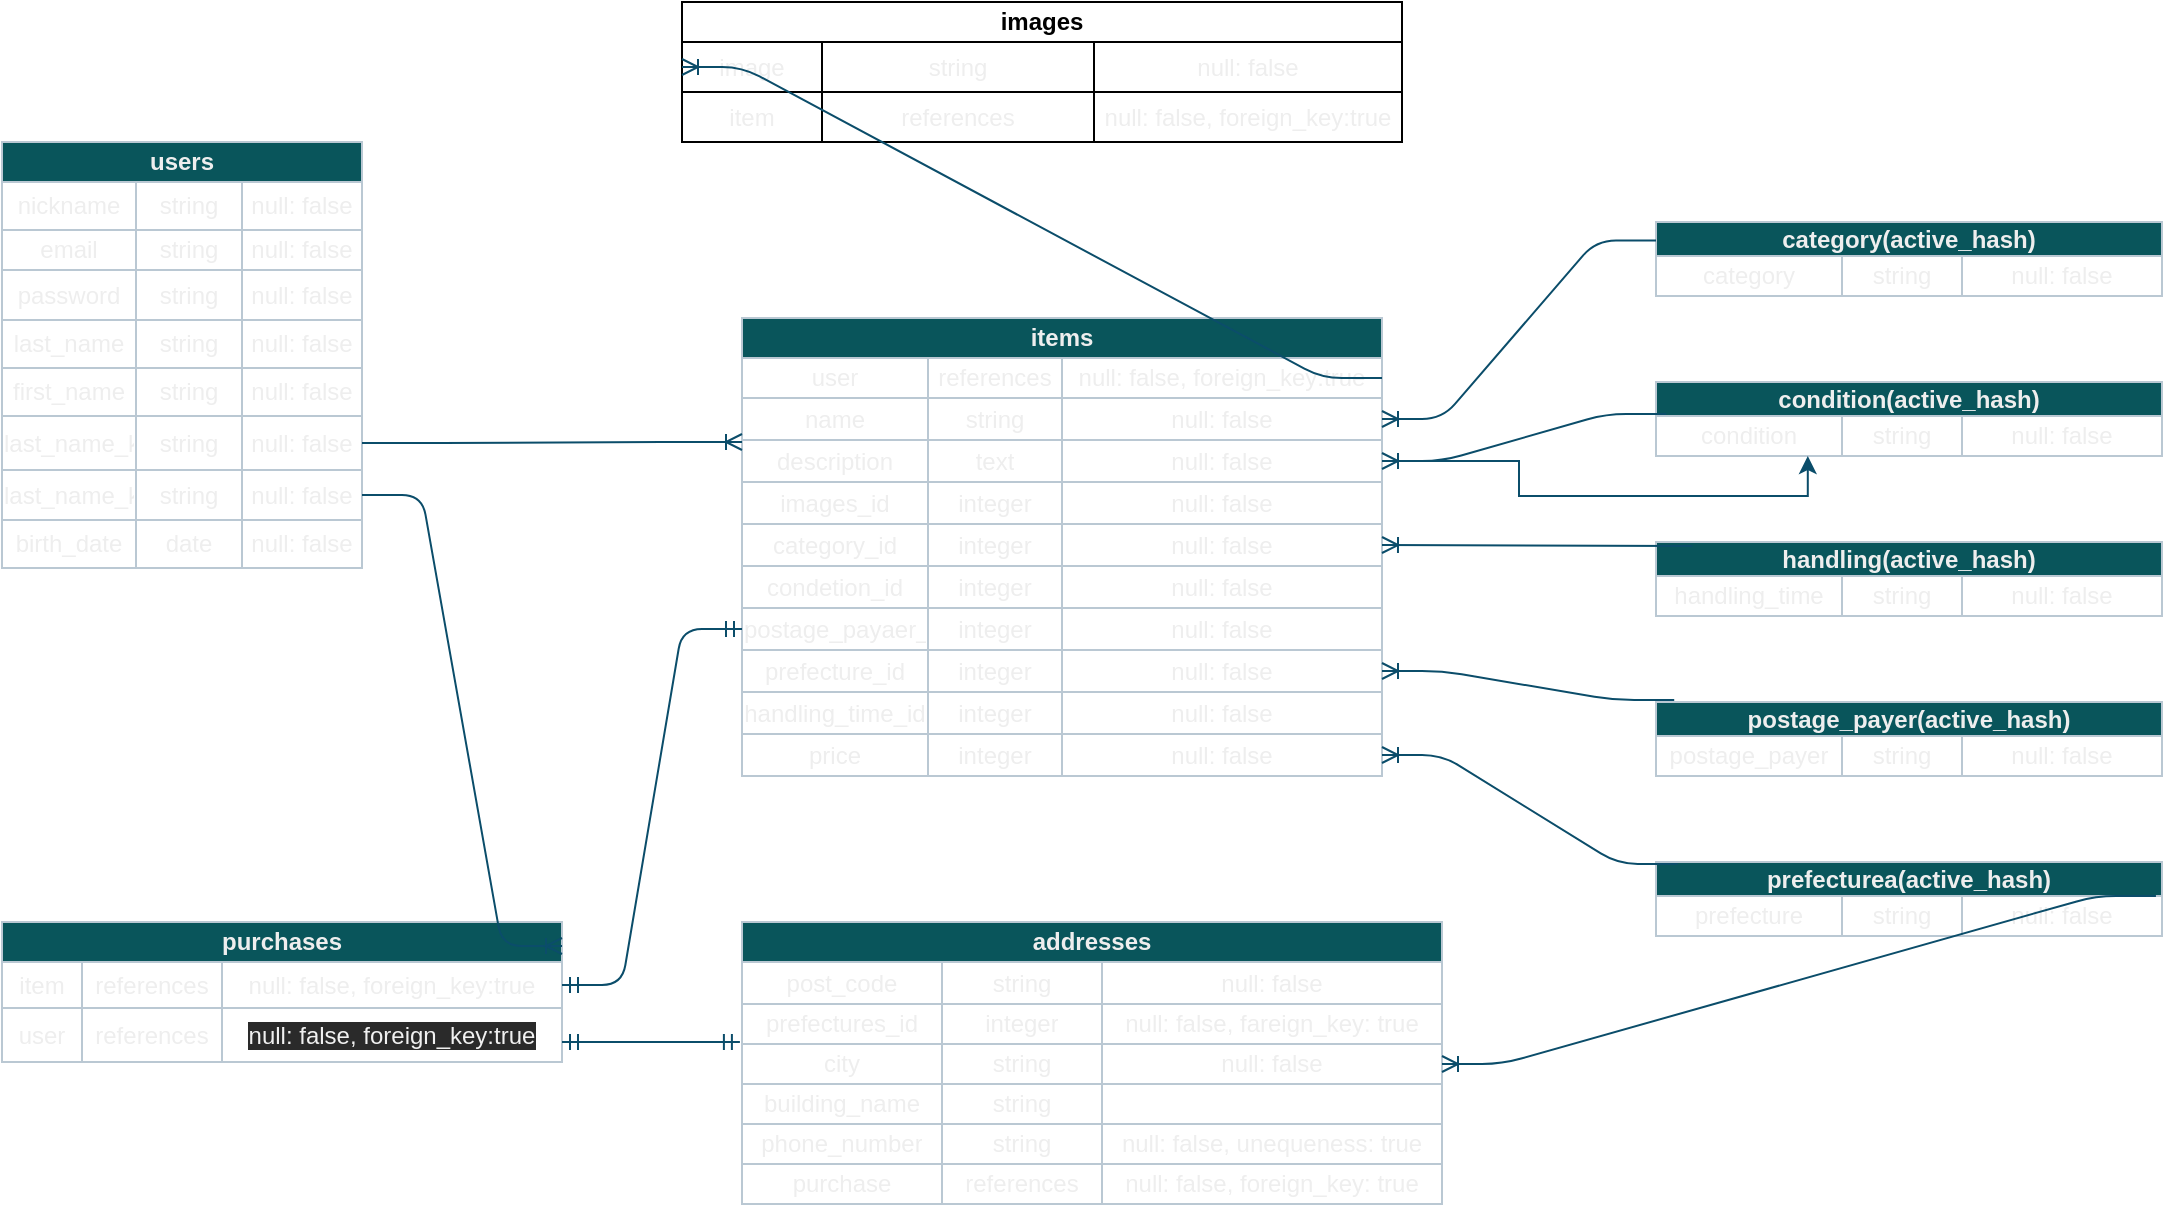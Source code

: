 <mxfile version="13.6.5">
    <diagram id="46Qnx28XmqXc3DVn3YDe" name="ページ1">
        <mxGraphModel dx="928" dy="569" grid="1" gridSize="10" guides="1" tooltips="1" connect="1" arrows="1" fold="1" page="1" pageScale="1" pageWidth="827" pageHeight="1169" math="0" shadow="0">
            <root>
                <mxCell id="JK7r8xnHbl_iMnV8F5A_-0"/>
                <mxCell id="JK7r8xnHbl_iMnV8F5A_-1" parent="JK7r8xnHbl_iMnV8F5A_-0"/>
                <mxCell id="F3nL14kHaISFlawpNE93-125" value="purchases" style="shape=table;html=1;whiteSpace=wrap;startSize=20;container=1;collapsible=0;childLayout=tableLayout;fontStyle=1;align=center;fillColor=#09555B;strokeColor=#BAC8D3;fontColor=#EEEEEE;" vertex="1" parent="JK7r8xnHbl_iMnV8F5A_-1">
                    <mxGeometry y="470" width="280" height="70" as="geometry"/>
                </mxCell>
                <mxCell id="F3nL14kHaISFlawpNE93-126" value="" style="shape=partialRectangle;html=1;whiteSpace=wrap;collapsible=0;dropTarget=0;pointerEvents=0;fillColor=none;top=0;left=0;bottom=0;right=0;points=[[0,0.5],[1,0.5]];portConstraint=eastwest;strokeColor=#BAC8D3;fontColor=#EEEEEE;" vertex="1" parent="F3nL14kHaISFlawpNE93-125">
                    <mxGeometry y="20" width="280" height="23" as="geometry"/>
                </mxCell>
                <mxCell id="F3nL14kHaISFlawpNE93-127" value="item" style="shape=partialRectangle;html=1;whiteSpace=wrap;connectable=0;fillColor=none;top=0;left=0;bottom=0;right=0;overflow=hidden;strokeColor=#BAC8D3;fontColor=#EEEEEE;" vertex="1" parent="F3nL14kHaISFlawpNE93-126">
                    <mxGeometry width="40" height="23" as="geometry"/>
                </mxCell>
                <mxCell id="F3nL14kHaISFlawpNE93-128" value="references" style="shape=partialRectangle;html=1;whiteSpace=wrap;connectable=0;fillColor=none;top=0;left=0;bottom=0;right=0;overflow=hidden;strokeColor=#BAC8D3;fontColor=#EEEEEE;" vertex="1" parent="F3nL14kHaISFlawpNE93-126">
                    <mxGeometry x="40" width="70" height="23" as="geometry"/>
                </mxCell>
                <mxCell id="F3nL14kHaISFlawpNE93-129" value="null: false, foreign_key:true" style="shape=partialRectangle;html=1;whiteSpace=wrap;connectable=0;fillColor=none;top=0;left=0;bottom=0;right=0;overflow=hidden;strokeColor=#BAC8D3;fontColor=#EEEEEE;" vertex="1" parent="F3nL14kHaISFlawpNE93-126">
                    <mxGeometry x="110" width="170" height="23" as="geometry"/>
                </mxCell>
                <mxCell id="F3nL14kHaISFlawpNE93-130" value="" style="shape=partialRectangle;html=1;whiteSpace=wrap;collapsible=0;dropTarget=0;pointerEvents=0;fillColor=none;top=0;left=0;bottom=0;right=0;points=[[0,0.5],[1,0.5]];portConstraint=eastwest;strokeColor=#BAC8D3;fontColor=#EEEEEE;" vertex="1" parent="F3nL14kHaISFlawpNE93-125">
                    <mxGeometry y="43" width="280" height="27" as="geometry"/>
                </mxCell>
                <mxCell id="F3nL14kHaISFlawpNE93-131" value="user" style="shape=partialRectangle;html=1;whiteSpace=wrap;connectable=0;fillColor=none;top=0;left=0;bottom=0;right=0;overflow=hidden;strokeColor=#BAC8D3;fontColor=#EEEEEE;" vertex="1" parent="F3nL14kHaISFlawpNE93-130">
                    <mxGeometry width="40" height="27" as="geometry"/>
                </mxCell>
                <mxCell id="F3nL14kHaISFlawpNE93-132" value="references" style="shape=partialRectangle;html=1;whiteSpace=wrap;connectable=0;fillColor=none;top=0;left=0;bottom=0;right=0;overflow=hidden;strokeColor=#BAC8D3;fontColor=#EEEEEE;" vertex="1" parent="F3nL14kHaISFlawpNE93-130">
                    <mxGeometry x="40" width="70" height="27" as="geometry"/>
                </mxCell>
                <mxCell id="F3nL14kHaISFlawpNE93-133" value="&lt;meta charset=&quot;utf-8&quot;&gt;&lt;span style=&quot;color: rgb(240, 240, 240); font-family: helvetica; font-size: 12px; font-style: normal; font-weight: 400; letter-spacing: normal; text-align: center; text-indent: 0px; text-transform: none; word-spacing: 0px; background-color: rgb(42, 42, 42); display: inline; float: none;&quot;&gt;null: false, foreign_key:true&lt;/span&gt;" style="shape=partialRectangle;html=1;whiteSpace=wrap;connectable=0;fillColor=none;top=0;left=0;bottom=0;right=0;overflow=hidden;strokeColor=#BAC8D3;fontColor=#EEEEEE;" vertex="1" parent="F3nL14kHaISFlawpNE93-130">
                    <mxGeometry x="110" width="170" height="27" as="geometry"/>
                </mxCell>
                <object label="users" id="F3nL14kHaISFlawpNE93-5">
                    <mxCell style="shape=table;html=1;whiteSpace=wrap;startSize=20;container=1;collapsible=0;childLayout=tableLayout;fontStyle=1;align=center;fillColor=#09555B;strokeColor=#BAC8D3;fontColor=#EEEEEE;" vertex="1" parent="JK7r8xnHbl_iMnV8F5A_-1">
                        <mxGeometry y="80" width="180" height="213" as="geometry"/>
                    </mxCell>
                </object>
                <mxCell id="F3nL14kHaISFlawpNE93-44" value="" style="shape=partialRectangle;html=1;whiteSpace=wrap;collapsible=0;dropTarget=0;pointerEvents=0;fillColor=none;top=0;left=0;bottom=0;right=0;points=[[0,0.5],[1,0.5]];portConstraint=eastwest;strokeColor=#BAC8D3;fontColor=#EEEEEE;" vertex="1" parent="F3nL14kHaISFlawpNE93-5">
                    <mxGeometry y="20" width="180" height="24" as="geometry"/>
                </mxCell>
                <mxCell id="F3nL14kHaISFlawpNE93-45" value="nickname" style="shape=partialRectangle;html=1;whiteSpace=wrap;connectable=0;fillColor=none;top=0;left=0;bottom=0;right=0;overflow=hidden;strokeColor=#BAC8D3;fontColor=#EEEEEE;" vertex="1" parent="F3nL14kHaISFlawpNE93-44">
                    <mxGeometry width="67" height="24" as="geometry"/>
                </mxCell>
                <mxCell id="F3nL14kHaISFlawpNE93-46" value="string" style="shape=partialRectangle;html=1;whiteSpace=wrap;connectable=0;fillColor=none;top=0;left=0;bottom=0;right=0;overflow=hidden;strokeColor=#BAC8D3;fontColor=#EEEEEE;" vertex="1" parent="F3nL14kHaISFlawpNE93-44">
                    <mxGeometry x="67" width="53" height="24" as="geometry"/>
                </mxCell>
                <mxCell id="F3nL14kHaISFlawpNE93-47" value="null: false" style="shape=partialRectangle;html=1;whiteSpace=wrap;connectable=0;fillColor=none;top=0;left=0;bottom=0;right=0;overflow=hidden;strokeColor=#BAC8D3;fontColor=#EEEEEE;" vertex="1" parent="F3nL14kHaISFlawpNE93-44">
                    <mxGeometry x="120" width="60" height="24" as="geometry"/>
                </mxCell>
                <mxCell id="F3nL14kHaISFlawpNE93-48" value="" style="shape=partialRectangle;html=1;whiteSpace=wrap;collapsible=0;dropTarget=0;pointerEvents=0;fillColor=none;top=0;left=0;bottom=0;right=0;points=[[0,0.5],[1,0.5]];portConstraint=eastwest;strokeColor=#BAC8D3;fontColor=#EEEEEE;" vertex="1" parent="F3nL14kHaISFlawpNE93-5">
                    <mxGeometry y="44" width="180" height="20" as="geometry"/>
                </mxCell>
                <mxCell id="F3nL14kHaISFlawpNE93-49" value="email" style="shape=partialRectangle;html=1;whiteSpace=wrap;connectable=0;fillColor=none;top=0;left=0;bottom=0;right=0;overflow=hidden;strokeColor=#BAC8D3;fontColor=#EEEEEE;" vertex="1" parent="F3nL14kHaISFlawpNE93-48">
                    <mxGeometry width="67" height="20" as="geometry"/>
                </mxCell>
                <mxCell id="F3nL14kHaISFlawpNE93-50" value="&lt;span&gt;string&lt;/span&gt;" style="shape=partialRectangle;html=1;whiteSpace=wrap;connectable=0;fillColor=none;top=0;left=0;bottom=0;right=0;overflow=hidden;strokeColor=#BAC8D3;fontColor=#EEEEEE;" vertex="1" parent="F3nL14kHaISFlawpNE93-48">
                    <mxGeometry x="67" width="53" height="20" as="geometry"/>
                </mxCell>
                <mxCell id="F3nL14kHaISFlawpNE93-51" value="&lt;span&gt;null: false&lt;/span&gt;" style="shape=partialRectangle;html=1;whiteSpace=wrap;connectable=0;fillColor=none;top=0;left=0;bottom=0;right=0;overflow=hidden;strokeColor=#BAC8D3;fontColor=#EEEEEE;" vertex="1" parent="F3nL14kHaISFlawpNE93-48">
                    <mxGeometry x="120" width="60" height="20" as="geometry"/>
                </mxCell>
                <mxCell id="F3nL14kHaISFlawpNE93-6" value="" style="shape=partialRectangle;html=1;whiteSpace=wrap;collapsible=0;dropTarget=0;pointerEvents=0;fillColor=none;top=0;left=0;bottom=0;right=0;points=[[0,0.5],[1,0.5]];portConstraint=eastwest;strokeColor=#BAC8D3;fontColor=#EEEEEE;" vertex="1" parent="F3nL14kHaISFlawpNE93-5">
                    <mxGeometry y="64" width="180" height="25" as="geometry"/>
                </mxCell>
                <mxCell id="F3nL14kHaISFlawpNE93-7" value="password" style="shape=partialRectangle;html=1;whiteSpace=wrap;connectable=0;fillColor=none;top=0;left=0;bottom=0;right=0;overflow=hidden;strokeColor=#BAC8D3;fontColor=#EEEEEE;" vertex="1" parent="F3nL14kHaISFlawpNE93-6">
                    <mxGeometry width="67" height="25" as="geometry"/>
                </mxCell>
                <mxCell id="F3nL14kHaISFlawpNE93-8" value="&lt;span&gt;string&lt;/span&gt;" style="shape=partialRectangle;html=1;whiteSpace=wrap;connectable=0;fillColor=none;top=0;left=0;bottom=0;right=0;overflow=hidden;strokeColor=#BAC8D3;fontColor=#EEEEEE;" vertex="1" parent="F3nL14kHaISFlawpNE93-6">
                    <mxGeometry x="67" width="53" height="25" as="geometry"/>
                </mxCell>
                <mxCell id="F3nL14kHaISFlawpNE93-9" value="&lt;span&gt;null: false&lt;/span&gt;" style="shape=partialRectangle;html=1;whiteSpace=wrap;connectable=0;fillColor=none;top=0;left=0;bottom=0;right=0;overflow=hidden;strokeColor=#BAC8D3;fontColor=#EEEEEE;" vertex="1" parent="F3nL14kHaISFlawpNE93-6">
                    <mxGeometry x="120" width="60" height="25" as="geometry"/>
                </mxCell>
                <mxCell id="F3nL14kHaISFlawpNE93-10" value="" style="shape=partialRectangle;html=1;whiteSpace=wrap;collapsible=0;dropTarget=0;pointerEvents=0;fillColor=none;top=0;left=0;bottom=0;right=0;points=[[0,0.5],[1,0.5]];portConstraint=eastwest;strokeColor=#BAC8D3;fontColor=#EEEEEE;" vertex="1" parent="F3nL14kHaISFlawpNE93-5">
                    <mxGeometry y="89" width="180" height="24" as="geometry"/>
                </mxCell>
                <mxCell id="F3nL14kHaISFlawpNE93-11" value="last_name" style="shape=partialRectangle;html=1;whiteSpace=wrap;connectable=0;fillColor=none;top=0;left=0;bottom=0;right=0;overflow=hidden;strokeColor=#BAC8D3;fontColor=#EEEEEE;" vertex="1" parent="F3nL14kHaISFlawpNE93-10">
                    <mxGeometry width="67" height="24" as="geometry"/>
                </mxCell>
                <mxCell id="F3nL14kHaISFlawpNE93-12" value="&lt;span&gt;string&lt;/span&gt;" style="shape=partialRectangle;html=1;whiteSpace=wrap;connectable=0;fillColor=none;top=0;left=0;bottom=0;right=0;overflow=hidden;strokeColor=#BAC8D3;fontColor=#EEEEEE;" vertex="1" parent="F3nL14kHaISFlawpNE93-10">
                    <mxGeometry x="67" width="53" height="24" as="geometry"/>
                </mxCell>
                <mxCell id="F3nL14kHaISFlawpNE93-13" value="&lt;span&gt;null: false&lt;/span&gt;" style="shape=partialRectangle;html=1;whiteSpace=wrap;connectable=0;fillColor=none;top=0;left=0;bottom=0;right=0;overflow=hidden;strokeColor=#BAC8D3;fontColor=#EEEEEE;" vertex="1" parent="F3nL14kHaISFlawpNE93-10">
                    <mxGeometry x="120" width="60" height="24" as="geometry"/>
                </mxCell>
                <mxCell id="F3nL14kHaISFlawpNE93-52" value="" style="shape=partialRectangle;html=1;whiteSpace=wrap;collapsible=0;dropTarget=0;pointerEvents=0;fillColor=none;top=0;left=0;bottom=0;right=0;points=[[0,0.5],[1,0.5]];portConstraint=eastwest;strokeColor=#BAC8D3;fontColor=#EEEEEE;" vertex="1" parent="F3nL14kHaISFlawpNE93-5">
                    <mxGeometry y="113" width="180" height="24" as="geometry"/>
                </mxCell>
                <mxCell id="F3nL14kHaISFlawpNE93-53" value="first_name" style="shape=partialRectangle;html=1;whiteSpace=wrap;connectable=0;fillColor=none;top=0;left=0;bottom=0;right=0;overflow=hidden;strokeColor=#BAC8D3;fontColor=#EEEEEE;" vertex="1" parent="F3nL14kHaISFlawpNE93-52">
                    <mxGeometry width="67" height="24" as="geometry"/>
                </mxCell>
                <mxCell id="F3nL14kHaISFlawpNE93-54" value="&lt;span&gt;string&lt;/span&gt;" style="shape=partialRectangle;html=1;whiteSpace=wrap;connectable=0;fillColor=none;top=0;left=0;bottom=0;right=0;overflow=hidden;strokeColor=#BAC8D3;fontColor=#EEEEEE;" vertex="1" parent="F3nL14kHaISFlawpNE93-52">
                    <mxGeometry x="67" width="53" height="24" as="geometry"/>
                </mxCell>
                <mxCell id="F3nL14kHaISFlawpNE93-55" value="&lt;span&gt;null: false&lt;/span&gt;" style="shape=partialRectangle;html=1;whiteSpace=wrap;connectable=0;fillColor=none;top=0;left=0;bottom=0;right=0;overflow=hidden;strokeColor=#BAC8D3;fontColor=#EEEEEE;" vertex="1" parent="F3nL14kHaISFlawpNE93-52">
                    <mxGeometry x="120" width="60" height="24" as="geometry"/>
                </mxCell>
                <mxCell id="F3nL14kHaISFlawpNE93-60" value="" style="shape=partialRectangle;html=1;whiteSpace=wrap;collapsible=0;dropTarget=0;pointerEvents=0;fillColor=none;top=0;left=0;bottom=0;right=0;points=[[0,0.5],[1,0.5]];portConstraint=eastwest;strokeColor=#BAC8D3;fontColor=#EEEEEE;" vertex="1" parent="F3nL14kHaISFlawpNE93-5">
                    <mxGeometry y="137" width="180" height="27" as="geometry"/>
                </mxCell>
                <mxCell id="F3nL14kHaISFlawpNE93-61" value="last_name_kana" style="shape=partialRectangle;html=1;whiteSpace=wrap;connectable=0;fillColor=none;top=0;left=0;bottom=0;right=0;overflow=hidden;strokeColor=#BAC8D3;fontColor=#EEEEEE;" vertex="1" parent="F3nL14kHaISFlawpNE93-60">
                    <mxGeometry width="67" height="27" as="geometry"/>
                </mxCell>
                <mxCell id="F3nL14kHaISFlawpNE93-62" value="&lt;span&gt;string&lt;/span&gt;" style="shape=partialRectangle;html=1;whiteSpace=wrap;connectable=0;fillColor=none;top=0;left=0;bottom=0;right=0;overflow=hidden;strokeColor=#BAC8D3;fontColor=#EEEEEE;" vertex="1" parent="F3nL14kHaISFlawpNE93-60">
                    <mxGeometry x="67" width="53" height="27" as="geometry"/>
                </mxCell>
                <mxCell id="F3nL14kHaISFlawpNE93-63" value="&lt;span&gt;null: false&lt;/span&gt;" style="shape=partialRectangle;html=1;whiteSpace=wrap;connectable=0;fillColor=none;top=0;left=0;bottom=0;right=0;overflow=hidden;strokeColor=#BAC8D3;fontColor=#EEEEEE;" vertex="1" parent="F3nL14kHaISFlawpNE93-60">
                    <mxGeometry x="120" width="60" height="27" as="geometry"/>
                </mxCell>
                <mxCell id="F3nL14kHaISFlawpNE93-56" value="" style="shape=partialRectangle;html=1;whiteSpace=wrap;collapsible=0;dropTarget=0;pointerEvents=0;fillColor=none;top=0;left=0;bottom=0;right=0;points=[[0,0.5],[1,0.5]];portConstraint=eastwest;strokeColor=#BAC8D3;fontColor=#EEEEEE;" vertex="1" parent="F3nL14kHaISFlawpNE93-5">
                    <mxGeometry y="164" width="180" height="25" as="geometry"/>
                </mxCell>
                <mxCell id="F3nL14kHaISFlawpNE93-57" value="last_name_kana" style="shape=partialRectangle;html=1;whiteSpace=wrap;connectable=0;fillColor=none;top=0;left=0;bottom=0;right=0;overflow=hidden;strokeColor=#BAC8D3;fontColor=#EEEEEE;" vertex="1" parent="F3nL14kHaISFlawpNE93-56">
                    <mxGeometry width="67" height="25" as="geometry"/>
                </mxCell>
                <mxCell id="F3nL14kHaISFlawpNE93-58" value="&lt;span&gt;string&lt;/span&gt;" style="shape=partialRectangle;html=1;whiteSpace=wrap;connectable=0;fillColor=none;top=0;left=0;bottom=0;right=0;overflow=hidden;strokeColor=#BAC8D3;fontColor=#EEEEEE;" vertex="1" parent="F3nL14kHaISFlawpNE93-56">
                    <mxGeometry x="67" width="53" height="25" as="geometry"/>
                </mxCell>
                <mxCell id="F3nL14kHaISFlawpNE93-59" value="&lt;span&gt;null: false&lt;/span&gt;" style="shape=partialRectangle;html=1;whiteSpace=wrap;connectable=0;fillColor=none;top=0;left=0;bottom=0;right=0;overflow=hidden;strokeColor=#BAC8D3;fontColor=#EEEEEE;" vertex="1" parent="F3nL14kHaISFlawpNE93-56">
                    <mxGeometry x="120" width="60" height="25" as="geometry"/>
                </mxCell>
                <mxCell id="F3nL14kHaISFlawpNE93-14" value="" style="shape=partialRectangle;html=1;whiteSpace=wrap;collapsible=0;dropTarget=0;pointerEvents=0;fillColor=none;top=0;left=0;bottom=0;right=0;points=[[0,0.5],[1,0.5]];portConstraint=eastwest;strokeColor=#BAC8D3;fontColor=#EEEEEE;" vertex="1" parent="F3nL14kHaISFlawpNE93-5">
                    <mxGeometry y="189" width="180" height="24" as="geometry"/>
                </mxCell>
                <mxCell id="F3nL14kHaISFlawpNE93-15" value="birth_date" style="shape=partialRectangle;html=1;whiteSpace=wrap;connectable=0;fillColor=none;top=0;left=0;bottom=0;right=0;overflow=hidden;strokeColor=#BAC8D3;fontColor=#EEEEEE;" vertex="1" parent="F3nL14kHaISFlawpNE93-14">
                    <mxGeometry width="67" height="24" as="geometry"/>
                </mxCell>
                <mxCell id="F3nL14kHaISFlawpNE93-16" value="date" style="shape=partialRectangle;html=1;whiteSpace=wrap;connectable=0;fillColor=none;top=0;left=0;bottom=0;right=0;overflow=hidden;strokeColor=#BAC8D3;fontColor=#EEEEEE;" vertex="1" parent="F3nL14kHaISFlawpNE93-14">
                    <mxGeometry x="67" width="53" height="24" as="geometry"/>
                </mxCell>
                <mxCell id="F3nL14kHaISFlawpNE93-17" value="&lt;span&gt;null: false&lt;/span&gt;" style="shape=partialRectangle;html=1;whiteSpace=wrap;connectable=0;fillColor=none;top=0;left=0;bottom=0;right=0;overflow=hidden;strokeColor=#BAC8D3;fontColor=#EEEEEE;" vertex="1" parent="F3nL14kHaISFlawpNE93-14">
                    <mxGeometry x="120" width="60" height="24" as="geometry"/>
                </mxCell>
                <mxCell id="F3nL14kHaISFlawpNE93-177" value="category(active_hash)" style="shape=table;html=1;whiteSpace=wrap;startSize=17;container=1;collapsible=0;childLayout=tableLayout;fontStyle=1;align=center;fillColor=#09555B;strokeColor=#BAC8D3;fontColor=#EEEEEE;" vertex="1" parent="JK7r8xnHbl_iMnV8F5A_-1">
                    <mxGeometry x="827" y="120" width="253" height="37" as="geometry"/>
                </mxCell>
                <mxCell id="F3nL14kHaISFlawpNE93-178" value="" style="shape=partialRectangle;html=1;whiteSpace=wrap;collapsible=0;dropTarget=0;pointerEvents=0;fillColor=none;top=0;left=0;bottom=0;right=0;points=[[0,0.5],[1,0.5]];portConstraint=eastwest;strokeColor=#BAC8D3;fontColor=#EEEEEE;" vertex="1" parent="F3nL14kHaISFlawpNE93-177">
                    <mxGeometry y="17" width="253" height="20" as="geometry"/>
                </mxCell>
                <mxCell id="F3nL14kHaISFlawpNE93-179" value="category" style="shape=partialRectangle;html=1;whiteSpace=wrap;connectable=0;fillColor=none;top=0;left=0;bottom=0;right=0;overflow=hidden;strokeColor=#BAC8D3;fontColor=#EEEEEE;" vertex="1" parent="F3nL14kHaISFlawpNE93-178">
                    <mxGeometry width="93" height="20" as="geometry"/>
                </mxCell>
                <mxCell id="F3nL14kHaISFlawpNE93-180" value="string" style="shape=partialRectangle;html=1;whiteSpace=wrap;connectable=0;fillColor=none;top=0;left=0;bottom=0;right=0;overflow=hidden;strokeColor=#BAC8D3;fontColor=#EEEEEE;" vertex="1" parent="F3nL14kHaISFlawpNE93-178">
                    <mxGeometry x="93" width="60" height="20" as="geometry"/>
                </mxCell>
                <mxCell id="F3nL14kHaISFlawpNE93-181" value="null: false" style="shape=partialRectangle;html=1;whiteSpace=wrap;connectable=0;fillColor=none;top=0;left=0;bottom=0;right=0;overflow=hidden;strokeColor=#BAC8D3;fontColor=#EEEEEE;" vertex="1" parent="F3nL14kHaISFlawpNE93-178">
                    <mxGeometry x="153" width="100" height="20" as="geometry"/>
                </mxCell>
                <mxCell id="F3nL14kHaISFlawpNE93-108" value="images" style="shape=table;html=1;whiteSpace=wrap;startSize=20;container=1;collapsible=0;childLayout=tableLayout;fontStyle=1;align=center;" vertex="1" parent="JK7r8xnHbl_iMnV8F5A_-1">
                    <mxGeometry x="340" y="10" width="360" height="70" as="geometry"/>
                </mxCell>
                <mxCell id="F3nL14kHaISFlawpNE93-109" value="" style="shape=partialRectangle;html=1;whiteSpace=wrap;collapsible=0;dropTarget=0;pointerEvents=0;fillColor=none;top=0;left=0;bottom=0;right=0;points=[[0,0.5],[1,0.5]];portConstraint=eastwest;strokeColor=#BAC8D3;fontColor=#EEEEEE;" vertex="1" parent="F3nL14kHaISFlawpNE93-108">
                    <mxGeometry y="20" width="360" height="25" as="geometry"/>
                </mxCell>
                <mxCell id="F3nL14kHaISFlawpNE93-110" value="image" style="shape=partialRectangle;html=1;whiteSpace=wrap;connectable=0;fillColor=none;top=0;left=0;bottom=0;right=0;overflow=hidden;strokeColor=#BAC8D3;fontColor=#EEEEEE;" vertex="1" parent="F3nL14kHaISFlawpNE93-109">
                    <mxGeometry width="70" height="25" as="geometry"/>
                </mxCell>
                <mxCell id="F3nL14kHaISFlawpNE93-111" value="string" style="shape=partialRectangle;html=1;whiteSpace=wrap;connectable=0;fillColor=none;top=0;left=0;bottom=0;right=0;overflow=hidden;strokeColor=#BAC8D3;fontColor=#EEEEEE;" vertex="1" parent="F3nL14kHaISFlawpNE93-109">
                    <mxGeometry x="70" width="136" height="25" as="geometry"/>
                </mxCell>
                <mxCell id="F3nL14kHaISFlawpNE93-112" value="null: false" style="shape=partialRectangle;html=1;whiteSpace=wrap;connectable=0;fillColor=none;top=0;left=0;bottom=0;right=0;overflow=hidden;strokeColor=#BAC8D3;fontColor=#EEEEEE;" vertex="1" parent="F3nL14kHaISFlawpNE93-109">
                    <mxGeometry x="206" width="154" height="25" as="geometry"/>
                </mxCell>
                <mxCell id="F3nL14kHaISFlawpNE93-113" value="" style="shape=partialRectangle;html=1;whiteSpace=wrap;collapsible=0;dropTarget=0;pointerEvents=0;fillColor=none;top=0;left=0;bottom=0;right=0;points=[[0,0.5],[1,0.5]];portConstraint=eastwest;strokeColor=#BAC8D3;fontColor=#EEEEEE;" vertex="1" parent="F3nL14kHaISFlawpNE93-108">
                    <mxGeometry y="45" width="360" height="25" as="geometry"/>
                </mxCell>
                <mxCell id="F3nL14kHaISFlawpNE93-114" value="item" style="shape=partialRectangle;html=1;whiteSpace=wrap;connectable=0;fillColor=none;top=0;left=0;bottom=0;right=0;overflow=hidden;strokeColor=#BAC8D3;fontColor=#EEEEEE;" vertex="1" parent="F3nL14kHaISFlawpNE93-113">
                    <mxGeometry width="70" height="25" as="geometry"/>
                </mxCell>
                <mxCell id="F3nL14kHaISFlawpNE93-115" value="references" style="shape=partialRectangle;html=1;whiteSpace=wrap;connectable=0;fillColor=none;top=0;left=0;bottom=0;right=0;overflow=hidden;strokeColor=#BAC8D3;fontColor=#EEEEEE;" vertex="1" parent="F3nL14kHaISFlawpNE93-113">
                    <mxGeometry x="70" width="136" height="25" as="geometry"/>
                </mxCell>
                <mxCell id="F3nL14kHaISFlawpNE93-116" value="&lt;span&gt;null: false, foreign_key:true&lt;/span&gt;" style="shape=partialRectangle;html=1;whiteSpace=wrap;connectable=0;fillColor=none;top=0;left=0;bottom=0;right=0;overflow=hidden;strokeColor=#BAC8D3;fontColor=#EEEEEE;" vertex="1" parent="F3nL14kHaISFlawpNE93-113">
                    <mxGeometry x="206" width="154" height="25" as="geometry"/>
                </mxCell>
                <mxCell id="F3nL14kHaISFlawpNE93-138" value="addresses" style="shape=table;html=1;whiteSpace=wrap;startSize=20;container=1;collapsible=0;childLayout=tableLayout;fontStyle=1;align=center;fillColor=#09555B;strokeColor=#BAC8D3;fontColor=#EEEEEE;" vertex="1" parent="JK7r8xnHbl_iMnV8F5A_-1">
                    <mxGeometry x="370" y="470" width="350" height="141" as="geometry"/>
                </mxCell>
                <mxCell id="F3nL14kHaISFlawpNE93-139" value="" style="shape=partialRectangle;html=1;whiteSpace=wrap;collapsible=0;dropTarget=0;pointerEvents=0;fillColor=none;top=0;left=0;bottom=0;right=0;points=[[0,0.5],[1,0.5]];portConstraint=eastwest;strokeColor=#BAC8D3;fontColor=#EEEEEE;" vertex="1" parent="F3nL14kHaISFlawpNE93-138">
                    <mxGeometry y="20" width="350" height="21" as="geometry"/>
                </mxCell>
                <mxCell id="F3nL14kHaISFlawpNE93-140" value="post_code" style="shape=partialRectangle;html=1;whiteSpace=wrap;connectable=0;fillColor=none;top=0;left=0;bottom=0;right=0;overflow=hidden;strokeColor=#BAC8D3;fontColor=#EEEEEE;" vertex="1" parent="F3nL14kHaISFlawpNE93-139">
                    <mxGeometry width="100" height="21" as="geometry"/>
                </mxCell>
                <mxCell id="F3nL14kHaISFlawpNE93-141" value="string" style="shape=partialRectangle;html=1;whiteSpace=wrap;connectable=0;fillColor=none;top=0;left=0;bottom=0;right=0;overflow=hidden;strokeColor=#BAC8D3;fontColor=#EEEEEE;" vertex="1" parent="F3nL14kHaISFlawpNE93-139">
                    <mxGeometry x="100" width="80" height="21" as="geometry"/>
                </mxCell>
                <mxCell id="F3nL14kHaISFlawpNE93-142" value="null: false" style="shape=partialRectangle;html=1;whiteSpace=wrap;connectable=0;fillColor=none;top=0;left=0;bottom=0;right=0;overflow=hidden;strokeColor=#BAC8D3;fontColor=#EEEEEE;" vertex="1" parent="F3nL14kHaISFlawpNE93-139">
                    <mxGeometry x="180" width="170" height="21" as="geometry"/>
                </mxCell>
                <mxCell id="F3nL14kHaISFlawpNE93-143" value="" style="shape=partialRectangle;html=1;whiteSpace=wrap;collapsible=0;dropTarget=0;pointerEvents=0;fillColor=none;top=0;left=0;bottom=0;right=0;points=[[0,0.5],[1,0.5]];portConstraint=eastwest;strokeColor=#BAC8D3;fontColor=#EEEEEE;" vertex="1" parent="F3nL14kHaISFlawpNE93-138">
                    <mxGeometry y="41" width="350" height="20" as="geometry"/>
                </mxCell>
                <mxCell id="F3nL14kHaISFlawpNE93-144" value="prefectures_id" style="shape=partialRectangle;html=1;whiteSpace=wrap;connectable=0;fillColor=none;top=0;left=0;bottom=0;right=0;overflow=hidden;strokeColor=#BAC8D3;fontColor=#EEEEEE;" vertex="1" parent="F3nL14kHaISFlawpNE93-143">
                    <mxGeometry width="100" height="20" as="geometry"/>
                </mxCell>
                <mxCell id="F3nL14kHaISFlawpNE93-145" value="integer" style="shape=partialRectangle;html=1;whiteSpace=wrap;connectable=0;fillColor=none;top=0;left=0;bottom=0;right=0;overflow=hidden;strokeColor=#BAC8D3;fontColor=#EEEEEE;" vertex="1" parent="F3nL14kHaISFlawpNE93-143">
                    <mxGeometry x="100" width="80" height="20" as="geometry"/>
                </mxCell>
                <mxCell id="F3nL14kHaISFlawpNE93-146" value="null: false, fareign_key: true" style="shape=partialRectangle;html=1;whiteSpace=wrap;connectable=0;fillColor=none;top=0;left=0;bottom=0;right=0;overflow=hidden;strokeColor=#BAC8D3;fontColor=#EEEEEE;" vertex="1" parent="F3nL14kHaISFlawpNE93-143">
                    <mxGeometry x="180" width="170" height="20" as="geometry"/>
                </mxCell>
                <mxCell id="F3nL14kHaISFlawpNE93-151" value="" style="shape=partialRectangle;html=1;whiteSpace=wrap;collapsible=0;dropTarget=0;pointerEvents=0;fillColor=none;top=0;left=0;bottom=0;right=0;points=[[0,0.5],[1,0.5]];portConstraint=eastwest;strokeColor=#BAC8D3;fontColor=#EEEEEE;" vertex="1" parent="F3nL14kHaISFlawpNE93-138">
                    <mxGeometry y="61" width="350" height="20" as="geometry"/>
                </mxCell>
                <mxCell id="F3nL14kHaISFlawpNE93-152" value="city" style="shape=partialRectangle;html=1;whiteSpace=wrap;connectable=0;fillColor=none;top=0;left=0;bottom=0;right=0;overflow=hidden;strokeColor=#BAC8D3;fontColor=#EEEEEE;" vertex="1" parent="F3nL14kHaISFlawpNE93-151">
                    <mxGeometry width="100" height="20" as="geometry"/>
                </mxCell>
                <mxCell id="F3nL14kHaISFlawpNE93-153" value="string" style="shape=partialRectangle;html=1;whiteSpace=wrap;connectable=0;fillColor=none;top=0;left=0;bottom=0;right=0;overflow=hidden;strokeColor=#BAC8D3;fontColor=#EEEEEE;" vertex="1" parent="F3nL14kHaISFlawpNE93-151">
                    <mxGeometry x="100" width="80" height="20" as="geometry"/>
                </mxCell>
                <mxCell id="F3nL14kHaISFlawpNE93-154" value="null: false" style="shape=partialRectangle;html=1;whiteSpace=wrap;connectable=0;fillColor=none;top=0;left=0;bottom=0;right=0;overflow=hidden;strokeColor=#BAC8D3;fontColor=#EEEEEE;" vertex="1" parent="F3nL14kHaISFlawpNE93-151">
                    <mxGeometry x="180" width="170" height="20" as="geometry"/>
                </mxCell>
                <mxCell id="F3nL14kHaISFlawpNE93-155" value="" style="shape=partialRectangle;html=1;whiteSpace=wrap;collapsible=0;dropTarget=0;pointerEvents=0;fillColor=none;top=0;left=0;bottom=0;right=0;points=[[0,0.5],[1,0.5]];portConstraint=eastwest;strokeColor=#BAC8D3;fontColor=#EEEEEE;" vertex="1" parent="F3nL14kHaISFlawpNE93-138">
                    <mxGeometry y="81" width="350" height="20" as="geometry"/>
                </mxCell>
                <mxCell id="F3nL14kHaISFlawpNE93-156" value="building_name" style="shape=partialRectangle;html=1;whiteSpace=wrap;connectable=0;fillColor=none;top=0;left=0;bottom=0;right=0;overflow=hidden;strokeColor=#BAC8D3;fontColor=#EEEEEE;" vertex="1" parent="F3nL14kHaISFlawpNE93-155">
                    <mxGeometry width="100" height="20" as="geometry"/>
                </mxCell>
                <mxCell id="F3nL14kHaISFlawpNE93-157" value="string" style="shape=partialRectangle;html=1;whiteSpace=wrap;connectable=0;fillColor=none;top=0;left=0;bottom=0;right=0;overflow=hidden;strokeColor=#BAC8D3;fontColor=#EEEEEE;" vertex="1" parent="F3nL14kHaISFlawpNE93-155">
                    <mxGeometry x="100" width="80" height="20" as="geometry"/>
                </mxCell>
                <mxCell id="F3nL14kHaISFlawpNE93-158" value="" style="shape=partialRectangle;html=1;whiteSpace=wrap;connectable=0;fillColor=none;top=0;left=0;bottom=0;right=0;overflow=hidden;strokeColor=#BAC8D3;fontColor=#EEEEEE;" vertex="1" parent="F3nL14kHaISFlawpNE93-155">
                    <mxGeometry x="180" width="170" height="20" as="geometry"/>
                </mxCell>
                <mxCell id="F3nL14kHaISFlawpNE93-159" value="" style="shape=partialRectangle;html=1;whiteSpace=wrap;collapsible=0;dropTarget=0;pointerEvents=0;fillColor=none;top=0;left=0;bottom=0;right=0;points=[[0,0.5],[1,0.5]];portConstraint=eastwest;strokeColor=#BAC8D3;fontColor=#EEEEEE;" vertex="1" parent="F3nL14kHaISFlawpNE93-138">
                    <mxGeometry y="101" width="350" height="20" as="geometry"/>
                </mxCell>
                <mxCell id="F3nL14kHaISFlawpNE93-160" value="phone_number" style="shape=partialRectangle;html=1;whiteSpace=wrap;connectable=0;fillColor=none;top=0;left=0;bottom=0;right=0;overflow=hidden;strokeColor=#BAC8D3;fontColor=#EEEEEE;" vertex="1" parent="F3nL14kHaISFlawpNE93-159">
                    <mxGeometry width="100" height="20" as="geometry"/>
                </mxCell>
                <mxCell id="F3nL14kHaISFlawpNE93-161" value="string" style="shape=partialRectangle;html=1;whiteSpace=wrap;connectable=0;fillColor=none;top=0;left=0;bottom=0;right=0;overflow=hidden;strokeColor=#BAC8D3;fontColor=#EEEEEE;" vertex="1" parent="F3nL14kHaISFlawpNE93-159">
                    <mxGeometry x="100" width="80" height="20" as="geometry"/>
                </mxCell>
                <mxCell id="F3nL14kHaISFlawpNE93-162" value="null: false, unequeness: true" style="shape=partialRectangle;html=1;whiteSpace=wrap;connectable=0;fillColor=none;top=0;left=0;bottom=0;right=0;overflow=hidden;strokeColor=#BAC8D3;fontColor=#EEEEEE;" vertex="1" parent="F3nL14kHaISFlawpNE93-159">
                    <mxGeometry x="180" width="170" height="20" as="geometry"/>
                </mxCell>
                <mxCell id="F3nL14kHaISFlawpNE93-147" value="" style="shape=partialRectangle;html=1;whiteSpace=wrap;collapsible=0;dropTarget=0;pointerEvents=0;fillColor=none;top=0;left=0;bottom=0;right=0;points=[[0,0.5],[1,0.5]];portConstraint=eastwest;strokeColor=#BAC8D3;fontColor=#EEEEEE;" vertex="1" parent="F3nL14kHaISFlawpNE93-138">
                    <mxGeometry y="121" width="350" height="20" as="geometry"/>
                </mxCell>
                <mxCell id="F3nL14kHaISFlawpNE93-148" value="purchase" style="shape=partialRectangle;html=1;whiteSpace=wrap;connectable=0;fillColor=none;top=0;left=0;bottom=0;right=0;overflow=hidden;strokeColor=#BAC8D3;fontColor=#EEEEEE;" vertex="1" parent="F3nL14kHaISFlawpNE93-147">
                    <mxGeometry width="100" height="20" as="geometry"/>
                </mxCell>
                <mxCell id="F3nL14kHaISFlawpNE93-149" value="references" style="shape=partialRectangle;html=1;whiteSpace=wrap;connectable=0;fillColor=none;top=0;left=0;bottom=0;right=0;overflow=hidden;strokeColor=#BAC8D3;fontColor=#EEEEEE;" vertex="1" parent="F3nL14kHaISFlawpNE93-147">
                    <mxGeometry x="100" width="80" height="20" as="geometry"/>
                </mxCell>
                <mxCell id="F3nL14kHaISFlawpNE93-150" value="null: false, foreign_key: true" style="shape=partialRectangle;html=1;whiteSpace=wrap;connectable=0;fillColor=none;top=0;left=0;bottom=0;right=0;overflow=hidden;strokeColor=#BAC8D3;fontColor=#EEEEEE;" vertex="1" parent="F3nL14kHaISFlawpNE93-147">
                    <mxGeometry x="180" width="170" height="20" as="geometry"/>
                </mxCell>
                <mxCell id="F3nL14kHaISFlawpNE93-163" style="edgeStyle=orthogonalEdgeStyle;rounded=0;orthogonalLoop=1;jettySize=auto;html=1;exitX=1;exitY=0.5;exitDx=0;exitDy=0;strokeColor=#0B4D6A;" edge="1" parent="F3nL14kHaISFlawpNE93-138" source="F3nL14kHaISFlawpNE93-151" target="F3nL14kHaISFlawpNE93-151">
                    <mxGeometry relative="1" as="geometry"/>
                </mxCell>
                <mxCell id="F3nL14kHaISFlawpNE93-66" value="items" style="shape=table;html=1;whiteSpace=wrap;startSize=20;container=1;collapsible=0;childLayout=tableLayout;fontStyle=1;align=center;fillColor=#09555B;strokeColor=#BAC8D3;fontColor=#EEEEEE;" vertex="1" parent="JK7r8xnHbl_iMnV8F5A_-1">
                    <mxGeometry x="370" y="168" width="320" height="229" as="geometry"/>
                </mxCell>
                <mxCell id="F3nL14kHaISFlawpNE93-67" value="" style="shape=partialRectangle;html=1;whiteSpace=wrap;collapsible=0;dropTarget=0;pointerEvents=0;fillColor=none;top=0;left=0;bottom=0;right=0;points=[[0,0.5],[1,0.5]];portConstraint=eastwest;strokeColor=#BAC8D3;fontColor=#EEEEEE;" vertex="1" parent="F3nL14kHaISFlawpNE93-66">
                    <mxGeometry y="20" width="320" height="20" as="geometry"/>
                </mxCell>
                <mxCell id="F3nL14kHaISFlawpNE93-68" value="user" style="shape=partialRectangle;html=1;whiteSpace=wrap;connectable=0;fillColor=none;top=0;left=0;bottom=0;right=0;overflow=hidden;strokeColor=#BAC8D3;fontColor=#EEEEEE;" vertex="1" parent="F3nL14kHaISFlawpNE93-67">
                    <mxGeometry width="93" height="20" as="geometry"/>
                </mxCell>
                <mxCell id="F3nL14kHaISFlawpNE93-69" value="references" style="shape=partialRectangle;html=1;whiteSpace=wrap;connectable=0;fillColor=none;top=0;left=0;bottom=0;right=0;overflow=hidden;strokeColor=#BAC8D3;fontColor=#EEEEEE;" vertex="1" parent="F3nL14kHaISFlawpNE93-67">
                    <mxGeometry x="93" width="67" height="20" as="geometry"/>
                </mxCell>
                <mxCell id="F3nL14kHaISFlawpNE93-70" value="null: false, foreign_key:true" style="shape=partialRectangle;html=1;whiteSpace=wrap;connectable=0;fillColor=none;top=0;left=0;bottom=0;right=0;overflow=hidden;strokeColor=#BAC8D3;fontColor=#EEEEEE;" vertex="1" parent="F3nL14kHaISFlawpNE93-67">
                    <mxGeometry x="160" width="160" height="20" as="geometry"/>
                </mxCell>
                <mxCell id="F3nL14kHaISFlawpNE93-71" value="" style="shape=partialRectangle;html=1;whiteSpace=wrap;collapsible=0;dropTarget=0;pointerEvents=0;fillColor=none;top=0;left=0;bottom=0;right=0;points=[[0,0.5],[1,0.5]];portConstraint=eastwest;strokeColor=#BAC8D3;fontColor=#EEEEEE;" vertex="1" parent="F3nL14kHaISFlawpNE93-66">
                    <mxGeometry y="40" width="320" height="21" as="geometry"/>
                </mxCell>
                <mxCell id="F3nL14kHaISFlawpNE93-72" value="name" style="shape=partialRectangle;html=1;whiteSpace=wrap;connectable=0;fillColor=none;top=0;left=0;bottom=0;right=0;overflow=hidden;strokeColor=#BAC8D3;fontColor=#EEEEEE;" vertex="1" parent="F3nL14kHaISFlawpNE93-71">
                    <mxGeometry width="93" height="21" as="geometry"/>
                </mxCell>
                <mxCell id="F3nL14kHaISFlawpNE93-73" value="string" style="shape=partialRectangle;html=1;whiteSpace=wrap;connectable=0;fillColor=none;top=0;left=0;bottom=0;right=0;overflow=hidden;strokeColor=#BAC8D3;fontColor=#EEEEEE;" vertex="1" parent="F3nL14kHaISFlawpNE93-71">
                    <mxGeometry x="93" width="67" height="21" as="geometry"/>
                </mxCell>
                <mxCell id="F3nL14kHaISFlawpNE93-74" value="null: false" style="shape=partialRectangle;html=1;whiteSpace=wrap;connectable=0;fillColor=none;top=0;left=0;bottom=0;right=0;overflow=hidden;strokeColor=#BAC8D3;fontColor=#EEEEEE;" vertex="1" parent="F3nL14kHaISFlawpNE93-71">
                    <mxGeometry x="160" width="160" height="21" as="geometry"/>
                </mxCell>
                <mxCell id="F3nL14kHaISFlawpNE93-79" value="" style="shape=partialRectangle;html=1;whiteSpace=wrap;collapsible=0;dropTarget=0;pointerEvents=0;fillColor=none;top=0;left=0;bottom=0;right=0;points=[[0,0.5],[1,0.5]];portConstraint=eastwest;strokeColor=#BAC8D3;fontColor=#EEEEEE;" vertex="1" parent="F3nL14kHaISFlawpNE93-66">
                    <mxGeometry y="61" width="320" height="21" as="geometry"/>
                </mxCell>
                <mxCell id="F3nL14kHaISFlawpNE93-80" value="description" style="shape=partialRectangle;html=1;whiteSpace=wrap;connectable=0;fillColor=none;top=0;left=0;bottom=0;right=0;overflow=hidden;strokeColor=#BAC8D3;fontColor=#EEEEEE;" vertex="1" parent="F3nL14kHaISFlawpNE93-79">
                    <mxGeometry width="93" height="21" as="geometry"/>
                </mxCell>
                <mxCell id="F3nL14kHaISFlawpNE93-81" value="text" style="shape=partialRectangle;html=1;whiteSpace=wrap;connectable=0;fillColor=none;top=0;left=0;bottom=0;right=0;overflow=hidden;strokeColor=#BAC8D3;fontColor=#EEEEEE;" vertex="1" parent="F3nL14kHaISFlawpNE93-79">
                    <mxGeometry x="93" width="67" height="21" as="geometry"/>
                </mxCell>
                <mxCell id="F3nL14kHaISFlawpNE93-82" value="&lt;span&gt;null: false&lt;/span&gt;" style="shape=partialRectangle;html=1;whiteSpace=wrap;connectable=0;fillColor=none;top=0;left=0;bottom=0;right=0;overflow=hidden;strokeColor=#BAC8D3;fontColor=#EEEEEE;" vertex="1" parent="F3nL14kHaISFlawpNE93-79">
                    <mxGeometry x="160" width="160" height="21" as="geometry"/>
                </mxCell>
                <mxCell id="F3nL14kHaISFlawpNE93-83" value="" style="shape=partialRectangle;html=1;whiteSpace=wrap;collapsible=0;dropTarget=0;pointerEvents=0;fillColor=none;top=0;left=0;bottom=0;right=0;points=[[0,0.5],[1,0.5]];portConstraint=eastwest;strokeColor=#BAC8D3;fontColor=#EEEEEE;" vertex="1" parent="F3nL14kHaISFlawpNE93-66">
                    <mxGeometry y="82" width="320" height="21" as="geometry"/>
                </mxCell>
                <mxCell id="F3nL14kHaISFlawpNE93-84" value="images_id" style="shape=partialRectangle;html=1;whiteSpace=wrap;connectable=0;fillColor=none;top=0;left=0;bottom=0;right=0;overflow=hidden;strokeColor=#BAC8D3;fontColor=#EEEEEE;" vertex="1" parent="F3nL14kHaISFlawpNE93-83">
                    <mxGeometry width="93" height="21" as="geometry"/>
                </mxCell>
                <mxCell id="F3nL14kHaISFlawpNE93-85" value="integer" style="shape=partialRectangle;html=1;whiteSpace=wrap;connectable=0;fillColor=none;top=0;left=0;bottom=0;right=0;overflow=hidden;strokeColor=#BAC8D3;fontColor=#EEEEEE;" vertex="1" parent="F3nL14kHaISFlawpNE93-83">
                    <mxGeometry x="93" width="67" height="21" as="geometry"/>
                </mxCell>
                <mxCell id="F3nL14kHaISFlawpNE93-86" value="&lt;span&gt;null: false&lt;/span&gt;" style="shape=partialRectangle;html=1;whiteSpace=wrap;connectable=0;fillColor=none;top=0;left=0;bottom=0;right=0;overflow=hidden;strokeColor=#BAC8D3;fontColor=#EEEEEE;" vertex="1" parent="F3nL14kHaISFlawpNE93-83">
                    <mxGeometry x="160" width="160" height="21" as="geometry"/>
                </mxCell>
                <mxCell id="F3nL14kHaISFlawpNE93-87" value="" style="shape=partialRectangle;html=1;whiteSpace=wrap;collapsible=0;dropTarget=0;pointerEvents=0;fillColor=none;top=0;left=0;bottom=0;right=0;points=[[0,0.5],[1,0.5]];portConstraint=eastwest;strokeColor=#BAC8D3;fontColor=#EEEEEE;" vertex="1" parent="F3nL14kHaISFlawpNE93-66">
                    <mxGeometry y="103" width="320" height="21" as="geometry"/>
                </mxCell>
                <mxCell id="F3nL14kHaISFlawpNE93-88" value="category_id" style="shape=partialRectangle;html=1;whiteSpace=wrap;connectable=0;fillColor=none;top=0;left=0;bottom=0;right=0;overflow=hidden;strokeColor=#BAC8D3;fontColor=#EEEEEE;" vertex="1" parent="F3nL14kHaISFlawpNE93-87">
                    <mxGeometry width="93" height="21" as="geometry"/>
                </mxCell>
                <mxCell id="F3nL14kHaISFlawpNE93-89" value="&lt;span&gt;integer&lt;/span&gt;" style="shape=partialRectangle;html=1;whiteSpace=wrap;connectable=0;fillColor=none;top=0;left=0;bottom=0;right=0;overflow=hidden;strokeColor=#BAC8D3;fontColor=#EEEEEE;" vertex="1" parent="F3nL14kHaISFlawpNE93-87">
                    <mxGeometry x="93" width="67" height="21" as="geometry"/>
                </mxCell>
                <mxCell id="F3nL14kHaISFlawpNE93-90" value="&lt;span&gt;null: false&lt;/span&gt;" style="shape=partialRectangle;html=1;whiteSpace=wrap;connectable=0;fillColor=none;top=0;left=0;bottom=0;right=0;overflow=hidden;strokeColor=#BAC8D3;fontColor=#EEEEEE;" vertex="1" parent="F3nL14kHaISFlawpNE93-87">
                    <mxGeometry x="160" width="160" height="21" as="geometry"/>
                </mxCell>
                <mxCell id="F3nL14kHaISFlawpNE93-91" value="" style="shape=partialRectangle;html=1;whiteSpace=wrap;collapsible=0;dropTarget=0;pointerEvents=0;fillColor=none;top=0;left=0;bottom=0;right=0;points=[[0,0.5],[1,0.5]];portConstraint=eastwest;strokeColor=#BAC8D3;fontColor=#EEEEEE;" vertex="1" parent="F3nL14kHaISFlawpNE93-66">
                    <mxGeometry y="124" width="320" height="21" as="geometry"/>
                </mxCell>
                <mxCell id="F3nL14kHaISFlawpNE93-92" value="condetion_id" style="shape=partialRectangle;html=1;whiteSpace=wrap;connectable=0;fillColor=none;top=0;left=0;bottom=0;right=0;overflow=hidden;strokeColor=#BAC8D3;fontColor=#EEEEEE;" vertex="1" parent="F3nL14kHaISFlawpNE93-91">
                    <mxGeometry width="93" height="21" as="geometry"/>
                </mxCell>
                <mxCell id="F3nL14kHaISFlawpNE93-93" value="&lt;span&gt;integer&lt;/span&gt;" style="shape=partialRectangle;html=1;whiteSpace=wrap;connectable=0;fillColor=none;top=0;left=0;bottom=0;right=0;overflow=hidden;strokeColor=#BAC8D3;fontColor=#EEEEEE;" vertex="1" parent="F3nL14kHaISFlawpNE93-91">
                    <mxGeometry x="93" width="67" height="21" as="geometry"/>
                </mxCell>
                <mxCell id="F3nL14kHaISFlawpNE93-94" value="&lt;span&gt;null: false&lt;/span&gt;" style="shape=partialRectangle;html=1;whiteSpace=wrap;connectable=0;fillColor=none;top=0;left=0;bottom=0;right=0;overflow=hidden;strokeColor=#BAC8D3;fontColor=#EEEEEE;" vertex="1" parent="F3nL14kHaISFlawpNE93-91">
                    <mxGeometry x="160" width="160" height="21" as="geometry"/>
                </mxCell>
                <mxCell id="F3nL14kHaISFlawpNE93-95" value="" style="shape=partialRectangle;html=1;whiteSpace=wrap;collapsible=0;dropTarget=0;pointerEvents=0;fillColor=none;top=0;left=0;bottom=0;right=0;points=[[0,0.5],[1,0.5]];portConstraint=eastwest;strokeColor=#BAC8D3;fontColor=#EEEEEE;" vertex="1" parent="F3nL14kHaISFlawpNE93-66">
                    <mxGeometry y="145" width="320" height="21" as="geometry"/>
                </mxCell>
                <mxCell id="F3nL14kHaISFlawpNE93-96" value="postage_payaer_" style="shape=partialRectangle;html=1;whiteSpace=wrap;connectable=0;fillColor=none;top=0;left=0;bottom=0;right=0;overflow=hidden;strokeColor=#BAC8D3;fontColor=#EEEEEE;" vertex="1" parent="F3nL14kHaISFlawpNE93-95">
                    <mxGeometry width="93" height="21" as="geometry"/>
                </mxCell>
                <mxCell id="F3nL14kHaISFlawpNE93-97" value="&lt;span&gt;integer&lt;/span&gt;" style="shape=partialRectangle;html=1;whiteSpace=wrap;connectable=0;fillColor=none;top=0;left=0;bottom=0;right=0;overflow=hidden;strokeColor=#BAC8D3;fontColor=#EEEEEE;" vertex="1" parent="F3nL14kHaISFlawpNE93-95">
                    <mxGeometry x="93" width="67" height="21" as="geometry"/>
                </mxCell>
                <mxCell id="F3nL14kHaISFlawpNE93-98" value="&lt;span&gt;null: false&lt;/span&gt;" style="shape=partialRectangle;html=1;whiteSpace=wrap;connectable=0;fillColor=none;top=0;left=0;bottom=0;right=0;overflow=hidden;strokeColor=#BAC8D3;fontColor=#EEEEEE;" vertex="1" parent="F3nL14kHaISFlawpNE93-95">
                    <mxGeometry x="160" width="160" height="21" as="geometry"/>
                </mxCell>
                <mxCell id="F3nL14kHaISFlawpNE93-99" value="" style="shape=partialRectangle;html=1;whiteSpace=wrap;collapsible=0;dropTarget=0;pointerEvents=0;fillColor=none;top=0;left=0;bottom=0;right=0;points=[[0,0.5],[1,0.5]];portConstraint=eastwest;strokeColor=#BAC8D3;fontColor=#EEEEEE;" vertex="1" parent="F3nL14kHaISFlawpNE93-66">
                    <mxGeometry y="166" width="320" height="21" as="geometry"/>
                </mxCell>
                <mxCell id="F3nL14kHaISFlawpNE93-100" value="prefecture_id" style="shape=partialRectangle;html=1;whiteSpace=wrap;connectable=0;fillColor=none;top=0;left=0;bottom=0;right=0;overflow=hidden;strokeColor=#BAC8D3;fontColor=#EEEEEE;" vertex="1" parent="F3nL14kHaISFlawpNE93-99">
                    <mxGeometry width="93" height="21" as="geometry"/>
                </mxCell>
                <mxCell id="F3nL14kHaISFlawpNE93-101" value="&lt;span&gt;integer&lt;/span&gt;" style="shape=partialRectangle;html=1;whiteSpace=wrap;connectable=0;fillColor=none;top=0;left=0;bottom=0;right=0;overflow=hidden;strokeColor=#BAC8D3;fontColor=#EEEEEE;" vertex="1" parent="F3nL14kHaISFlawpNE93-99">
                    <mxGeometry x="93" width="67" height="21" as="geometry"/>
                </mxCell>
                <mxCell id="F3nL14kHaISFlawpNE93-102" value="&lt;span&gt;null: false&lt;/span&gt;" style="shape=partialRectangle;html=1;whiteSpace=wrap;connectable=0;fillColor=none;top=0;left=0;bottom=0;right=0;overflow=hidden;strokeColor=#BAC8D3;fontColor=#EEEEEE;" vertex="1" parent="F3nL14kHaISFlawpNE93-99">
                    <mxGeometry x="160" width="160" height="21" as="geometry"/>
                </mxCell>
                <mxCell id="F3nL14kHaISFlawpNE93-103" value="" style="shape=partialRectangle;html=1;whiteSpace=wrap;collapsible=0;dropTarget=0;pointerEvents=0;fillColor=none;top=0;left=0;bottom=0;right=0;points=[[0,0.5],[1,0.5]];portConstraint=eastwest;strokeColor=#BAC8D3;fontColor=#EEEEEE;" vertex="1" parent="F3nL14kHaISFlawpNE93-66">
                    <mxGeometry y="187" width="320" height="21" as="geometry"/>
                </mxCell>
                <mxCell id="F3nL14kHaISFlawpNE93-104" value="handling_time_id" style="shape=partialRectangle;html=1;whiteSpace=wrap;connectable=0;fillColor=none;top=0;left=0;bottom=0;right=0;overflow=hidden;strokeColor=#BAC8D3;fontColor=#EEEEEE;" vertex="1" parent="F3nL14kHaISFlawpNE93-103">
                    <mxGeometry width="93" height="21" as="geometry"/>
                </mxCell>
                <mxCell id="F3nL14kHaISFlawpNE93-105" value="&lt;span&gt;integer&lt;/span&gt;" style="shape=partialRectangle;html=1;whiteSpace=wrap;connectable=0;fillColor=none;top=0;left=0;bottom=0;right=0;overflow=hidden;strokeColor=#BAC8D3;fontColor=#EEEEEE;" vertex="1" parent="F3nL14kHaISFlawpNE93-103">
                    <mxGeometry x="93" width="67" height="21" as="geometry"/>
                </mxCell>
                <mxCell id="F3nL14kHaISFlawpNE93-106" value="&lt;span&gt;null: false&lt;/span&gt;" style="shape=partialRectangle;html=1;whiteSpace=wrap;connectable=0;fillColor=none;top=0;left=0;bottom=0;right=0;overflow=hidden;strokeColor=#BAC8D3;fontColor=#EEEEEE;" vertex="1" parent="F3nL14kHaISFlawpNE93-103">
                    <mxGeometry x="160" width="160" height="21" as="geometry"/>
                </mxCell>
                <mxCell id="F3nL14kHaISFlawpNE93-75" value="" style="shape=partialRectangle;html=1;whiteSpace=wrap;collapsible=0;dropTarget=0;pointerEvents=0;fillColor=none;top=0;left=0;bottom=0;right=0;points=[[0,0.5],[1,0.5]];portConstraint=eastwest;strokeColor=#BAC8D3;fontColor=#EEEEEE;" vertex="1" parent="F3nL14kHaISFlawpNE93-66">
                    <mxGeometry y="208" width="320" height="21" as="geometry"/>
                </mxCell>
                <mxCell id="F3nL14kHaISFlawpNE93-76" value="price" style="shape=partialRectangle;html=1;whiteSpace=wrap;connectable=0;fillColor=none;top=0;left=0;bottom=0;right=0;overflow=hidden;strokeColor=#BAC8D3;fontColor=#EEEEEE;" vertex="1" parent="F3nL14kHaISFlawpNE93-75">
                    <mxGeometry width="93" height="21" as="geometry"/>
                </mxCell>
                <mxCell id="F3nL14kHaISFlawpNE93-77" value="&lt;span&gt;integer&lt;/span&gt;" style="shape=partialRectangle;html=1;whiteSpace=wrap;connectable=0;fillColor=none;top=0;left=0;bottom=0;right=0;overflow=hidden;strokeColor=#BAC8D3;fontColor=#EEEEEE;" vertex="1" parent="F3nL14kHaISFlawpNE93-75">
                    <mxGeometry x="93" width="67" height="21" as="geometry"/>
                </mxCell>
                <mxCell id="F3nL14kHaISFlawpNE93-78" value="&lt;span&gt;null: false&lt;/span&gt;" style="shape=partialRectangle;html=1;whiteSpace=wrap;connectable=0;fillColor=none;top=0;left=0;bottom=0;right=0;overflow=hidden;strokeColor=#BAC8D3;fontColor=#EEEEEE;" vertex="1" parent="F3nL14kHaISFlawpNE93-75">
                    <mxGeometry x="160" width="160" height="21" as="geometry"/>
                </mxCell>
                <mxCell id="F3nL14kHaISFlawpNE93-222" value="" style="edgeStyle=entityRelationEdgeStyle;fontSize=12;html=1;endArrow=ERoneToMany;exitX=1;exitY=0.5;exitDx=0;exitDy=0;strokeColor=#0B4D6A;" edge="1" parent="JK7r8xnHbl_iMnV8F5A_-1" source="F3nL14kHaISFlawpNE93-60">
                    <mxGeometry width="100" height="100" relative="1" as="geometry">
                        <mxPoint x="270" y="330" as="sourcePoint"/>
                        <mxPoint x="370" y="230" as="targetPoint"/>
                    </mxGeometry>
                </mxCell>
                <mxCell id="F3nL14kHaISFlawpNE93-223" value="" style="edgeStyle=entityRelationEdgeStyle;fontSize=12;html=1;endArrow=ERoneToMany;strokeColor=#0B4D6A;" edge="1" parent="JK7r8xnHbl_iMnV8F5A_-1" source="F3nL14kHaISFlawpNE93-56">
                    <mxGeometry width="100" height="100" relative="1" as="geometry">
                        <mxPoint x="190" y="280" as="sourcePoint"/>
                        <mxPoint x="280" y="482" as="targetPoint"/>
                    </mxGeometry>
                </mxCell>
                <mxCell id="F3nL14kHaISFlawpNE93-224" value="" style="edgeStyle=entityRelationEdgeStyle;fontSize=12;html=1;endArrow=ERmandOne;startArrow=ERmandOne;entryX=-0.003;entryY=0.95;entryDx=0;entryDy=0;entryPerimeter=0;strokeColor=#0B4D6A;" edge="1" parent="JK7r8xnHbl_iMnV8F5A_-1" target="F3nL14kHaISFlawpNE93-143">
                    <mxGeometry width="100" height="100" relative="1" as="geometry">
                        <mxPoint x="280" y="530" as="sourcePoint"/>
                        <mxPoint x="380" y="510" as="targetPoint"/>
                    </mxGeometry>
                </mxCell>
                <mxCell id="F3nL14kHaISFlawpNE93-227" value="" style="edgeStyle=entityRelationEdgeStyle;fontSize=12;html=1;endArrow=ERoneToMany;exitX=1;exitY=0.5;exitDx=0;exitDy=0;entryX=0;entryY=0.5;entryDx=0;entryDy=0;strokeColor=#0B4D6A;" edge="1" parent="JK7r8xnHbl_iMnV8F5A_-1" source="F3nL14kHaISFlawpNE93-67" target="F3nL14kHaISFlawpNE93-109">
                    <mxGeometry width="100" height="100" relative="1" as="geometry">
                        <mxPoint x="530" y="160" as="sourcePoint"/>
                        <mxPoint x="330" y="50" as="targetPoint"/>
                    </mxGeometry>
                </mxCell>
                <mxCell id="F3nL14kHaISFlawpNE93-229" value="" style="edgeStyle=entityRelationEdgeStyle;fontSize=12;html=1;endArrow=ERmandOne;startArrow=ERmandOne;entryX=0;entryY=0.5;entryDx=0;entryDy=0;exitX=1;exitY=0.5;exitDx=0;exitDy=0;strokeColor=#0B4D6A;" edge="1" parent="JK7r8xnHbl_iMnV8F5A_-1" source="F3nL14kHaISFlawpNE93-126" target="F3nL14kHaISFlawpNE93-95">
                    <mxGeometry width="100" height="100" relative="1" as="geometry">
                        <mxPoint x="282" y="520" as="sourcePoint"/>
                        <mxPoint x="260" y="330" as="targetPoint"/>
                    </mxGeometry>
                </mxCell>
                <mxCell id="F3nL14kHaISFlawpNE93-211" value="postage_payer(active_hash)" style="shape=table;html=1;whiteSpace=wrap;startSize=17;container=1;collapsible=0;childLayout=tableLayout;fontStyle=1;align=center;fillColor=#09555B;strokeColor=#BAC8D3;fontColor=#EEEEEE;" vertex="1" parent="JK7r8xnHbl_iMnV8F5A_-1">
                    <mxGeometry x="827" y="360" width="253" height="37" as="geometry"/>
                </mxCell>
                <mxCell id="F3nL14kHaISFlawpNE93-212" value="" style="shape=partialRectangle;html=1;whiteSpace=wrap;collapsible=0;dropTarget=0;pointerEvents=0;fillColor=none;top=0;left=0;bottom=0;right=0;points=[[0,0.5],[1,0.5]];portConstraint=eastwest;strokeColor=#BAC8D3;fontColor=#EEEEEE;" vertex="1" parent="F3nL14kHaISFlawpNE93-211">
                    <mxGeometry y="17" width="253" height="20" as="geometry"/>
                </mxCell>
                <mxCell id="F3nL14kHaISFlawpNE93-213" value="postage_payer" style="shape=partialRectangle;html=1;whiteSpace=wrap;connectable=0;fillColor=none;top=0;left=0;bottom=0;right=0;overflow=hidden;strokeColor=#BAC8D3;fontColor=#EEEEEE;" vertex="1" parent="F3nL14kHaISFlawpNE93-212">
                    <mxGeometry width="93" height="20" as="geometry"/>
                </mxCell>
                <mxCell id="F3nL14kHaISFlawpNE93-214" value="string" style="shape=partialRectangle;html=1;whiteSpace=wrap;connectable=0;fillColor=none;top=0;left=0;bottom=0;right=0;overflow=hidden;strokeColor=#BAC8D3;fontColor=#EEEEEE;" vertex="1" parent="F3nL14kHaISFlawpNE93-212">
                    <mxGeometry x="93" width="60" height="20" as="geometry"/>
                </mxCell>
                <mxCell id="F3nL14kHaISFlawpNE93-215" value="null: false" style="shape=partialRectangle;html=1;whiteSpace=wrap;connectable=0;fillColor=none;top=0;left=0;bottom=0;right=0;overflow=hidden;strokeColor=#BAC8D3;fontColor=#EEEEEE;" vertex="1" parent="F3nL14kHaISFlawpNE93-212">
                    <mxGeometry x="153" width="100" height="20" as="geometry"/>
                </mxCell>
                <mxCell id="F3nL14kHaISFlawpNE93-206" value="&lt;span&gt;handling(active_hash)&lt;/span&gt;" style="shape=table;html=1;whiteSpace=wrap;startSize=17;container=1;collapsible=0;childLayout=tableLayout;fontStyle=1;align=center;fillColor=#09555B;strokeColor=#BAC8D3;fontColor=#EEEEEE;" vertex="1" parent="JK7r8xnHbl_iMnV8F5A_-1">
                    <mxGeometry x="827" y="280" width="253" height="37" as="geometry"/>
                </mxCell>
                <mxCell id="F3nL14kHaISFlawpNE93-207" value="" style="shape=partialRectangle;html=1;whiteSpace=wrap;collapsible=0;dropTarget=0;pointerEvents=0;fillColor=none;top=0;left=0;bottom=0;right=0;points=[[0,0.5],[1,0.5]];portConstraint=eastwest;strokeColor=#BAC8D3;fontColor=#EEEEEE;" vertex="1" parent="F3nL14kHaISFlawpNE93-206">
                    <mxGeometry y="17" width="253" height="20" as="geometry"/>
                </mxCell>
                <mxCell id="F3nL14kHaISFlawpNE93-208" value="handling_time" style="shape=partialRectangle;html=1;whiteSpace=wrap;connectable=0;fillColor=none;top=0;left=0;bottom=0;right=0;overflow=hidden;strokeColor=#BAC8D3;fontColor=#EEEEEE;" vertex="1" parent="F3nL14kHaISFlawpNE93-207">
                    <mxGeometry width="93" height="20" as="geometry"/>
                </mxCell>
                <mxCell id="F3nL14kHaISFlawpNE93-209" value="string" style="shape=partialRectangle;html=1;whiteSpace=wrap;connectable=0;fillColor=none;top=0;left=0;bottom=0;right=0;overflow=hidden;strokeColor=#BAC8D3;fontColor=#EEEEEE;" vertex="1" parent="F3nL14kHaISFlawpNE93-207">
                    <mxGeometry x="93" width="60" height="20" as="geometry"/>
                </mxCell>
                <mxCell id="F3nL14kHaISFlawpNE93-210" value="null: false" style="shape=partialRectangle;html=1;whiteSpace=wrap;connectable=0;fillColor=none;top=0;left=0;bottom=0;right=0;overflow=hidden;strokeColor=#BAC8D3;fontColor=#EEEEEE;" vertex="1" parent="F3nL14kHaISFlawpNE93-207">
                    <mxGeometry x="153" width="100" height="20" as="geometry"/>
                </mxCell>
                <mxCell id="F3nL14kHaISFlawpNE93-216" value="prefecturea(active_hash)" style="shape=table;html=1;whiteSpace=wrap;startSize=17;container=1;collapsible=0;childLayout=tableLayout;fontStyle=1;align=center;fillColor=#09555B;strokeColor=#BAC8D3;fontColor=#EEEEEE;" vertex="1" parent="JK7r8xnHbl_iMnV8F5A_-1">
                    <mxGeometry x="827" y="440" width="253" height="37" as="geometry"/>
                </mxCell>
                <mxCell id="F3nL14kHaISFlawpNE93-217" value="" style="shape=partialRectangle;html=1;whiteSpace=wrap;collapsible=0;dropTarget=0;pointerEvents=0;fillColor=none;top=0;left=0;bottom=0;right=0;points=[[0,0.5],[1,0.5]];portConstraint=eastwest;strokeColor=#BAC8D3;fontColor=#EEEEEE;" vertex="1" parent="F3nL14kHaISFlawpNE93-216">
                    <mxGeometry y="17" width="253" height="20" as="geometry"/>
                </mxCell>
                <mxCell id="F3nL14kHaISFlawpNE93-218" value="prefecture" style="shape=partialRectangle;html=1;whiteSpace=wrap;connectable=0;fillColor=none;top=0;left=0;bottom=0;right=0;overflow=hidden;strokeColor=#BAC8D3;fontColor=#EEEEEE;" vertex="1" parent="F3nL14kHaISFlawpNE93-217">
                    <mxGeometry width="93" height="20" as="geometry"/>
                </mxCell>
                <mxCell id="F3nL14kHaISFlawpNE93-219" value="string" style="shape=partialRectangle;html=1;whiteSpace=wrap;connectable=0;fillColor=none;top=0;left=0;bottom=0;right=0;overflow=hidden;strokeColor=#BAC8D3;fontColor=#EEEEEE;" vertex="1" parent="F3nL14kHaISFlawpNE93-217">
                    <mxGeometry x="93" width="60" height="20" as="geometry"/>
                </mxCell>
                <mxCell id="F3nL14kHaISFlawpNE93-220" value="null: false" style="shape=partialRectangle;html=1;whiteSpace=wrap;connectable=0;fillColor=none;top=0;left=0;bottom=0;right=0;overflow=hidden;strokeColor=#BAC8D3;fontColor=#EEEEEE;" vertex="1" parent="F3nL14kHaISFlawpNE93-217">
                    <mxGeometry x="153" width="100" height="20" as="geometry"/>
                </mxCell>
                <mxCell id="F3nL14kHaISFlawpNE93-201" value="condition(active_hash)" style="shape=table;html=1;whiteSpace=wrap;startSize=17;container=1;collapsible=0;childLayout=tableLayout;fontStyle=1;align=center;fillColor=#09555B;strokeColor=#BAC8D3;fontColor=#EEEEEE;" vertex="1" parent="JK7r8xnHbl_iMnV8F5A_-1">
                    <mxGeometry x="827" y="200" width="253" height="37" as="geometry"/>
                </mxCell>
                <mxCell id="F3nL14kHaISFlawpNE93-202" value="" style="shape=partialRectangle;html=1;whiteSpace=wrap;collapsible=0;dropTarget=0;pointerEvents=0;fillColor=none;top=0;left=0;bottom=0;right=0;points=[[0,0.5],[1,0.5]];portConstraint=eastwest;strokeColor=#BAC8D3;fontColor=#EEEEEE;" vertex="1" parent="F3nL14kHaISFlawpNE93-201">
                    <mxGeometry y="17" width="253" height="20" as="geometry"/>
                </mxCell>
                <mxCell id="F3nL14kHaISFlawpNE93-203" value="condition" style="shape=partialRectangle;html=1;whiteSpace=wrap;connectable=0;fillColor=none;top=0;left=0;bottom=0;right=0;overflow=hidden;strokeColor=#BAC8D3;fontColor=#EEEEEE;" vertex="1" parent="F3nL14kHaISFlawpNE93-202">
                    <mxGeometry width="93" height="20" as="geometry"/>
                </mxCell>
                <mxCell id="F3nL14kHaISFlawpNE93-204" value="string" style="shape=partialRectangle;html=1;whiteSpace=wrap;connectable=0;fillColor=none;top=0;left=0;bottom=0;right=0;overflow=hidden;strokeColor=#BAC8D3;fontColor=#EEEEEE;" vertex="1" parent="F3nL14kHaISFlawpNE93-202">
                    <mxGeometry x="93" width="60" height="20" as="geometry"/>
                </mxCell>
                <mxCell id="F3nL14kHaISFlawpNE93-205" value="null: false" style="shape=partialRectangle;html=1;whiteSpace=wrap;connectable=0;fillColor=none;top=0;left=0;bottom=0;right=0;overflow=hidden;strokeColor=#BAC8D3;fontColor=#EEEEEE;" vertex="1" parent="F3nL14kHaISFlawpNE93-202">
                    <mxGeometry x="153" width="100" height="20" as="geometry"/>
                </mxCell>
                <mxCell id="F3nL14kHaISFlawpNE93-230" value="" style="edgeStyle=entityRelationEdgeStyle;fontSize=12;html=1;endArrow=ERoneToMany;entryX=1;entryY=0.5;entryDx=0;entryDy=0;exitX=0.988;exitY=0;exitDx=0;exitDy=0;exitPerimeter=0;strokeColor=#0B4D6A;" edge="1" parent="JK7r8xnHbl_iMnV8F5A_-1" source="F3nL14kHaISFlawpNE93-217" target="F3nL14kHaISFlawpNE93-151">
                    <mxGeometry width="100" height="100" relative="1" as="geometry">
                        <mxPoint x="790" y="450" as="sourcePoint"/>
                        <mxPoint x="830" y="490" as="targetPoint"/>
                    </mxGeometry>
                </mxCell>
                <mxCell id="F3nL14kHaISFlawpNE93-233" value="" style="edgeStyle=entityRelationEdgeStyle;fontSize=12;html=1;endArrow=ERoneToMany;entryX=1;entryY=0.5;entryDx=0;entryDy=0;exitX=0;exitY=0.25;exitDx=0;exitDy=0;strokeColor=#0B4D6A;" edge="1" parent="JK7r8xnHbl_iMnV8F5A_-1" source="F3nL14kHaISFlawpNE93-177" target="F3nL14kHaISFlawpNE93-71">
                    <mxGeometry width="100" height="100" relative="1" as="geometry">
                        <mxPoint x="690" y="370" as="sourcePoint"/>
                        <mxPoint x="790" y="270" as="targetPoint"/>
                    </mxGeometry>
                </mxCell>
                <mxCell id="F3nL14kHaISFlawpNE93-234" value="" style="edgeStyle=entityRelationEdgeStyle;fontSize=12;html=1;endArrow=ERoneToMany;entryX=1;entryY=0.5;entryDx=0;entryDy=0;exitX=0.02;exitY=-0.05;exitDx=0;exitDy=0;exitPerimeter=0;strokeColor=#0B4D6A;" edge="1" parent="JK7r8xnHbl_iMnV8F5A_-1" source="F3nL14kHaISFlawpNE93-202" target="F3nL14kHaISFlawpNE93-79">
                    <mxGeometry width="100" height="100" relative="1" as="geometry">
                        <mxPoint x="710" y="330" as="sourcePoint"/>
                        <mxPoint x="810" y="230" as="targetPoint"/>
                    </mxGeometry>
                </mxCell>
                <mxCell id="F3nL14kHaISFlawpNE93-235" value="" style="edgeStyle=entityRelationEdgeStyle;fontSize=12;html=1;endArrow=ERoneToMany;entryX=1;entryY=0.5;entryDx=0;entryDy=0;strokeColor=#0B4D6A;" edge="1" parent="JK7r8xnHbl_iMnV8F5A_-1" target="F3nL14kHaISFlawpNE93-87">
                    <mxGeometry width="100" height="100" relative="1" as="geometry">
                        <mxPoint x="820" y="282" as="sourcePoint"/>
                        <mxPoint x="730" y="320" as="targetPoint"/>
                    </mxGeometry>
                </mxCell>
                <mxCell id="F3nL14kHaISFlawpNE93-236" value="" style="edgeStyle=entityRelationEdgeStyle;fontSize=12;html=1;endArrow=ERoneToMany;exitX=0.036;exitY=-0.027;exitDx=0;exitDy=0;exitPerimeter=0;strokeColor=#0B4D6A;" edge="1" parent="JK7r8xnHbl_iMnV8F5A_-1" source="F3nL14kHaISFlawpNE93-211" target="F3nL14kHaISFlawpNE93-99">
                    <mxGeometry width="100" height="100" relative="1" as="geometry">
                        <mxPoint x="690" y="465.5" as="sourcePoint"/>
                        <mxPoint x="831.421" y="365.5" as="targetPoint"/>
                    </mxGeometry>
                </mxCell>
                <mxCell id="F3nL14kHaISFlawpNE93-237" value="" style="edgeStyle=entityRelationEdgeStyle;fontSize=12;html=1;endArrow=ERoneToMany;entryX=1;entryY=0.5;entryDx=0;entryDy=0;exitX=0.043;exitY=0.027;exitDx=0;exitDy=0;exitPerimeter=0;strokeColor=#0B4D6A;" edge="1" parent="JK7r8xnHbl_iMnV8F5A_-1" source="F3nL14kHaISFlawpNE93-216" target="F3nL14kHaISFlawpNE93-75">
                    <mxGeometry width="100" height="100" relative="1" as="geometry">
                        <mxPoint x="630" y="420" as="sourcePoint"/>
                        <mxPoint x="730" y="320" as="targetPoint"/>
                    </mxGeometry>
                </mxCell>
                <mxCell id="F3nL14kHaISFlawpNE93-238" style="edgeStyle=orthogonalEdgeStyle;rounded=0;orthogonalLoop=1;jettySize=auto;html=1;exitX=1;exitY=0.5;exitDx=0;exitDy=0;entryX=0.3;entryY=1;entryDx=0;entryDy=0;entryPerimeter=0;strokeColor=#0B4D6A;" edge="1" parent="JK7r8xnHbl_iMnV8F5A_-1" source="F3nL14kHaISFlawpNE93-79" target="F3nL14kHaISFlawpNE93-202">
                    <mxGeometry relative="1" as="geometry"/>
                </mxCell>
            </root>
        </mxGraphModel>
    </diagram>
</mxfile>
